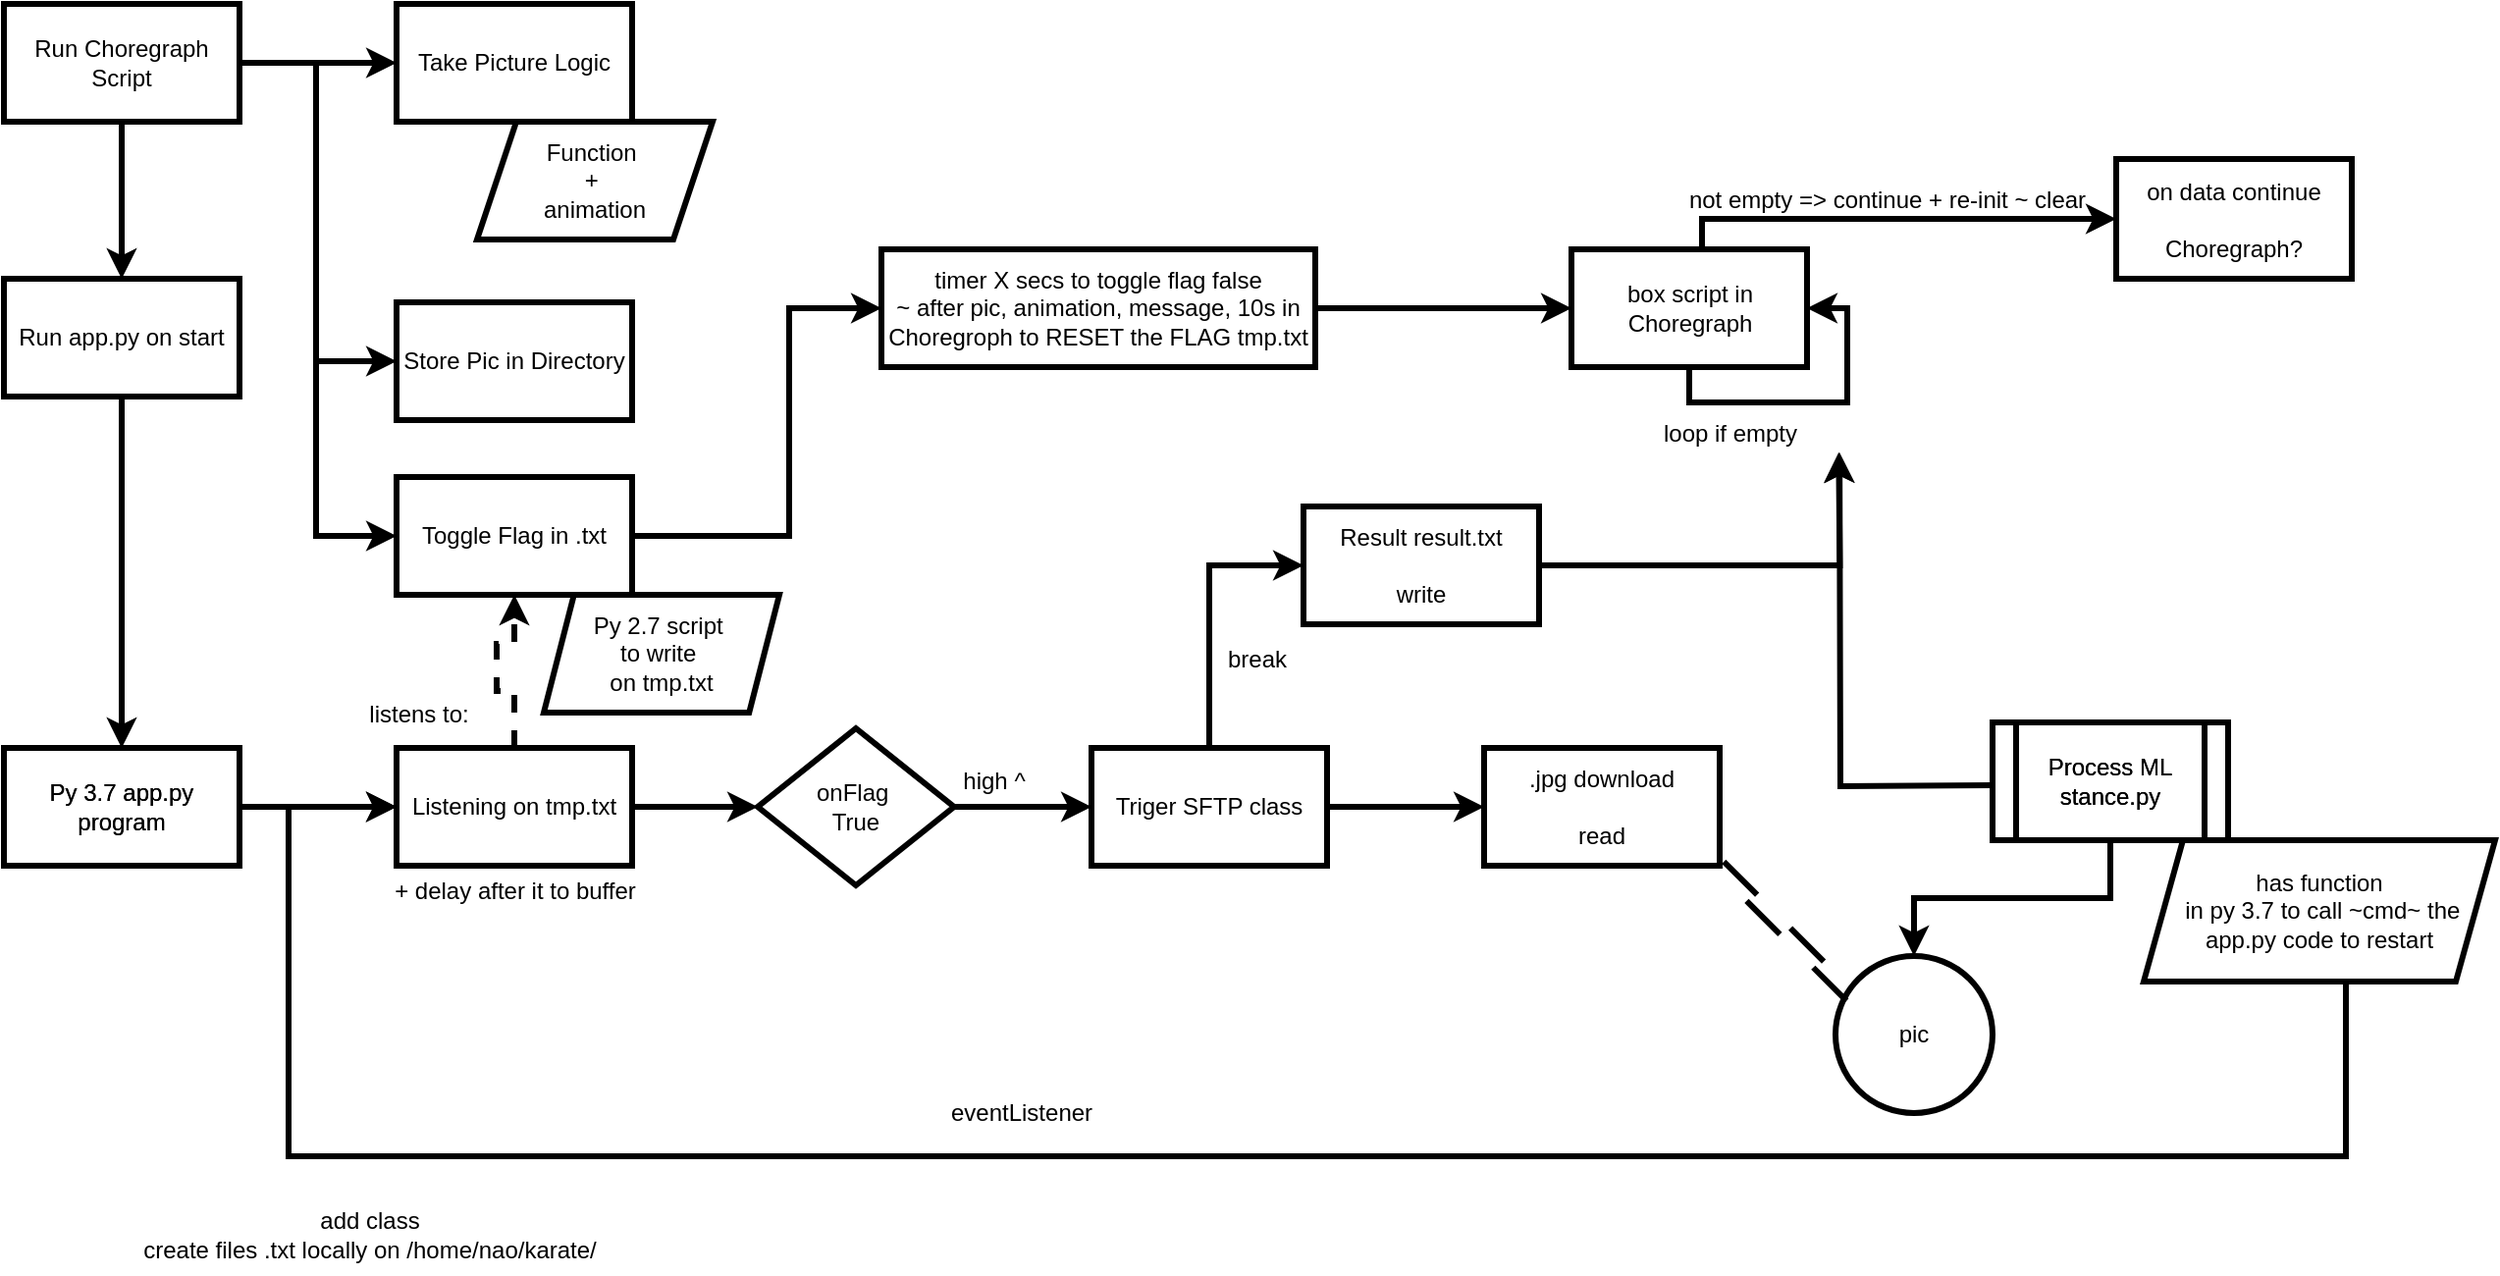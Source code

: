 <mxfile version="24.7.17">
  <diagram name="Page-1" id="V3d487uO4Mszt1bsw1da">
    <mxGraphModel dx="1744" dy="1176" grid="0" gridSize="10" guides="1" tooltips="1" connect="1" arrows="1" fold="1" page="1" pageScale="1" pageWidth="850" pageHeight="1100" math="0" shadow="0">
      <root>
        <mxCell id="0" />
        <mxCell id="1" parent="0" />
        <mxCell id="S1SqBe4loHkWmH1O_gkl-4" value="" style="edgeStyle=orthogonalEdgeStyle;rounded=0;orthogonalLoop=1;jettySize=auto;html=1;fontColor=#000000;labelBackgroundColor=none;labelBorderColor=none;shadow=0;strokeWidth=3;fillColor=none;" parent="1" source="S1SqBe4loHkWmH1O_gkl-1" target="S1SqBe4loHkWmH1O_gkl-3" edge="1">
          <mxGeometry relative="1" as="geometry" />
        </mxCell>
        <mxCell id="S1SqBe4loHkWmH1O_gkl-6" value="" style="edgeStyle=orthogonalEdgeStyle;rounded=0;orthogonalLoop=1;jettySize=auto;html=1;fontColor=#000000;labelBackgroundColor=none;labelBorderColor=none;shadow=0;strokeWidth=3;fillColor=none;" parent="1" source="S1SqBe4loHkWmH1O_gkl-1" target="S1SqBe4loHkWmH1O_gkl-5" edge="1">
          <mxGeometry relative="1" as="geometry">
            <Array as="points">
              <mxPoint x="281" y="168" />
              <mxPoint x="281" y="320" />
            </Array>
          </mxGeometry>
        </mxCell>
        <mxCell id="S1SqBe4loHkWmH1O_gkl-9" value="" style="edgeStyle=orthogonalEdgeStyle;rounded=0;orthogonalLoop=1;jettySize=auto;html=1;fontColor=#000000;labelBackgroundColor=none;labelBorderColor=none;shadow=0;strokeWidth=3;fillColor=none;" parent="1" source="S1SqBe4loHkWmH1O_gkl-1" target="S1SqBe4loHkWmH1O_gkl-8" edge="1">
          <mxGeometry relative="1" as="geometry">
            <Array as="points">
              <mxPoint x="281" y="168" />
              <mxPoint x="281" y="409" />
            </Array>
          </mxGeometry>
        </mxCell>
        <mxCell id="S1SqBe4loHkWmH1O_gkl-13" value="" style="edgeStyle=orthogonalEdgeStyle;rounded=0;orthogonalLoop=1;jettySize=auto;html=1;fontColor=#000000;labelBackgroundColor=none;labelBorderColor=none;shadow=0;strokeWidth=3;fillColor=none;" parent="1" source="S1SqBe4loHkWmH1O_gkl-1" target="S1SqBe4loHkWmH1O_gkl-12" edge="1">
          <mxGeometry relative="1" as="geometry" />
        </mxCell>
        <mxCell id="S1SqBe4loHkWmH1O_gkl-1" value="Run Choregraph Script" style="rounded=0;whiteSpace=wrap;html=1;labelBackgroundColor=none;labelBorderColor=none;shadow=0;strokeWidth=3;fillColor=none;" parent="1" vertex="1">
          <mxGeometry x="122" y="138" width="120" height="60" as="geometry" />
        </mxCell>
        <mxCell id="S1SqBe4loHkWmH1O_gkl-3" value="Take Picture Logic" style="rounded=0;whiteSpace=wrap;html=1;labelBackgroundColor=none;labelBorderColor=none;shadow=0;strokeWidth=3;fillColor=none;" parent="1" vertex="1">
          <mxGeometry x="322" y="138" width="120" height="60" as="geometry" />
        </mxCell>
        <mxCell id="S1SqBe4loHkWmH1O_gkl-5" value="Store Pic in Directory" style="rounded=0;whiteSpace=wrap;html=1;labelBackgroundColor=none;labelBorderColor=none;shadow=0;strokeWidth=3;fillColor=none;" parent="1" vertex="1">
          <mxGeometry x="322" y="290" width="120" height="60" as="geometry" />
        </mxCell>
        <mxCell id="S1SqBe4loHkWmH1O_gkl-28" value="" style="edgeStyle=orthogonalEdgeStyle;rounded=0;orthogonalLoop=1;jettySize=auto;html=1;fontColor=#000000;labelBackgroundColor=none;labelBorderColor=none;shadow=0;strokeWidth=3;fillColor=none;" parent="1" source="S1SqBe4loHkWmH1O_gkl-8" target="S1SqBe4loHkWmH1O_gkl-27" edge="1">
          <mxGeometry relative="1" as="geometry">
            <Array as="points">
              <mxPoint x="522" y="409" />
              <mxPoint x="522" y="293" />
            </Array>
          </mxGeometry>
        </mxCell>
        <mxCell id="S1SqBe4loHkWmH1O_gkl-8" value="Toggle Flag in .txt" style="rounded=0;whiteSpace=wrap;html=1;labelBackgroundColor=none;labelBorderColor=none;shadow=0;strokeWidth=3;fillColor=none;" parent="1" vertex="1">
          <mxGeometry x="322" y="379" width="120" height="60" as="geometry" />
        </mxCell>
        <mxCell id="S1SqBe4loHkWmH1O_gkl-10" value="Py 2.7 script&amp;nbsp;&lt;div&gt;to write&amp;nbsp;&lt;/div&gt;&lt;div&gt;on tmp.txt&lt;/div&gt;" style="shape=parallelogram;perimeter=parallelogramPerimeter;whiteSpace=wrap;html=1;fixedSize=1;size=15.381;labelBackgroundColor=none;labelBorderColor=none;shadow=0;strokeWidth=3;fillColor=none;" parent="1" vertex="1">
          <mxGeometry x="397" y="439" width="120" height="60" as="geometry" />
        </mxCell>
        <mxCell id="S1SqBe4loHkWmH1O_gkl-11" value="Function&amp;nbsp;&lt;div&gt;+&amp;nbsp;&lt;/div&gt;&lt;div&gt;animation&lt;/div&gt;" style="shape=parallelogram;perimeter=parallelogramPerimeter;whiteSpace=wrap;html=1;fixedSize=1;labelBackgroundColor=none;labelBorderColor=none;shadow=0;strokeWidth=3;fillColor=none;" parent="1" vertex="1">
          <mxGeometry x="363" y="198" width="120" height="60" as="geometry" />
        </mxCell>
        <mxCell id="2" style="edgeStyle=none;html=1;entryX=0.5;entryY=0;entryDx=0;entryDy=0;fontColor=#000000;labelBackgroundColor=none;labelBorderColor=none;shadow=0;strokeWidth=3;fillColor=none;" parent="1" source="S1SqBe4loHkWmH1O_gkl-12" target="S1SqBe4loHkWmH1O_gkl-14" edge="1">
          <mxGeometry relative="1" as="geometry" />
        </mxCell>
        <mxCell id="S1SqBe4loHkWmH1O_gkl-12" value="Run app.py on start" style="rounded=0;whiteSpace=wrap;html=1;labelBackgroundColor=none;labelBorderColor=none;shadow=0;strokeWidth=3;fillColor=none;" parent="1" vertex="1">
          <mxGeometry x="122" y="278" width="120" height="60" as="geometry" />
        </mxCell>
        <mxCell id="S1SqBe4loHkWmH1O_gkl-16" value="" style="edgeStyle=orthogonalEdgeStyle;rounded=0;orthogonalLoop=1;jettySize=auto;html=1;fontColor=#000000;labelBackgroundColor=none;labelBorderColor=none;shadow=0;strokeWidth=3;fillColor=none;" parent="1" source="S1SqBe4loHkWmH1O_gkl-14" target="S1SqBe4loHkWmH1O_gkl-15" edge="1">
          <mxGeometry relative="1" as="geometry" />
        </mxCell>
        <mxCell id="S1SqBe4loHkWmH1O_gkl-14" value="Py 3.7 app.py program" style="rounded=0;whiteSpace=wrap;html=1;labelBackgroundColor=none;labelBorderColor=none;shadow=0;strokeWidth=3;fillColor=none;" parent="1" vertex="1">
          <mxGeometry x="122" y="517" width="120" height="60" as="geometry" />
        </mxCell>
        <mxCell id="S1SqBe4loHkWmH1O_gkl-19" value="" style="edgeStyle=orthogonalEdgeStyle;rounded=0;orthogonalLoop=1;jettySize=auto;html=1;fontColor=#000000;labelBackgroundColor=none;labelBorderColor=none;shadow=0;strokeWidth=3;fillColor=none;" parent="1" source="S1SqBe4loHkWmH1O_gkl-15" target="S1SqBe4loHkWmH1O_gkl-18" edge="1">
          <mxGeometry relative="1" as="geometry" />
        </mxCell>
        <mxCell id="S1SqBe4loHkWmH1O_gkl-15" value="Listening on tmp.txt" style="rounded=0;whiteSpace=wrap;html=1;labelBackgroundColor=none;labelBorderColor=none;shadow=0;strokeWidth=3;fillColor=none;" parent="1" vertex="1">
          <mxGeometry x="322" y="517" width="120" height="60" as="geometry" />
        </mxCell>
        <mxCell id="S1SqBe4loHkWmH1O_gkl-17" style="edgeStyle=orthogonalEdgeStyle;rounded=0;orthogonalLoop=1;jettySize=auto;html=1;exitX=0.5;exitY=0;exitDx=0;exitDy=0;entryX=0.5;entryY=1;entryDx=0;entryDy=0;dashed=1;fontColor=#000000;labelBackgroundColor=none;labelBorderColor=none;shadow=0;strokeWidth=3;fillColor=none;" parent="1" source="S1SqBe4loHkWmH1O_gkl-15" target="S1SqBe4loHkWmH1O_gkl-8" edge="1">
          <mxGeometry relative="1" as="geometry">
            <Array as="points">
              <mxPoint x="382" y="488" />
              <mxPoint x="373" y="488" />
              <mxPoint x="373" y="464" />
              <mxPoint x="382" y="464" />
            </Array>
          </mxGeometry>
        </mxCell>
        <mxCell id="S1SqBe4loHkWmH1O_gkl-22" value="" style="edgeStyle=orthogonalEdgeStyle;rounded=0;orthogonalLoop=1;jettySize=auto;html=1;fontColor=#000000;labelBackgroundColor=none;labelBorderColor=none;shadow=0;strokeWidth=3;fillColor=none;" parent="1" source="S1SqBe4loHkWmH1O_gkl-18" target="S1SqBe4loHkWmH1O_gkl-21" edge="1">
          <mxGeometry relative="1" as="geometry" />
        </mxCell>
        <mxCell id="S1SqBe4loHkWmH1O_gkl-18" value="onFlag&amp;nbsp;&lt;div&gt;True&lt;/div&gt;" style="rhombus;whiteSpace=wrap;html=1;rounded=0;labelBackgroundColor=none;labelBorderColor=none;shadow=0;strokeWidth=3;fillColor=none;" parent="1" vertex="1">
          <mxGeometry x="506" y="507" width="100" height="80" as="geometry" />
        </mxCell>
        <mxCell id="S1SqBe4loHkWmH1O_gkl-20" value="listens to:" style="text;html=1;align=center;verticalAlign=middle;resizable=0;points=[];autosize=1;labelBackgroundColor=none;labelBorderColor=none;shadow=0;strokeWidth=3;fillColor=none;" parent="1" vertex="1">
          <mxGeometry x="298" y="487" width="69" height="26" as="geometry" />
        </mxCell>
        <mxCell id="S1SqBe4loHkWmH1O_gkl-25" value="" style="edgeStyle=orthogonalEdgeStyle;rounded=0;orthogonalLoop=1;jettySize=auto;html=1;entryX=0;entryY=0.5;entryDx=0;entryDy=0;fontColor=#000000;labelBackgroundColor=none;labelBorderColor=none;shadow=0;strokeWidth=3;fillColor=none;" parent="1" source="S1SqBe4loHkWmH1O_gkl-21" target="S1SqBe4loHkWmH1O_gkl-24" edge="1">
          <mxGeometry relative="1" as="geometry" />
        </mxCell>
        <mxCell id="S1SqBe4loHkWmH1O_gkl-42" value="" style="edgeStyle=orthogonalEdgeStyle;rounded=0;orthogonalLoop=1;jettySize=auto;html=1;fontColor=#000000;labelBackgroundColor=none;labelBorderColor=none;shadow=0;strokeWidth=3;fillColor=none;" parent="1" source="S1SqBe4loHkWmH1O_gkl-21" target="S1SqBe4loHkWmH1O_gkl-41" edge="1">
          <mxGeometry relative="1" as="geometry" />
        </mxCell>
        <mxCell id="S1SqBe4loHkWmH1O_gkl-21" value="Triger SFTP class" style="whiteSpace=wrap;html=1;rounded=0;labelBackgroundColor=none;labelBorderColor=none;shadow=0;strokeWidth=3;fillColor=none;" parent="1" vertex="1">
          <mxGeometry x="676" y="517" width="120" height="60" as="geometry" />
        </mxCell>
        <mxCell id="S1SqBe4loHkWmH1O_gkl-23" value="high ^" style="text;html=1;align=center;verticalAlign=middle;resizable=0;points=[];autosize=1;labelBackgroundColor=none;labelBorderColor=none;shadow=0;strokeWidth=3;fillColor=none;" parent="1" vertex="1">
          <mxGeometry x="601" y="521" width="50" height="26" as="geometry" />
        </mxCell>
        <mxCell id="S1SqBe4loHkWmH1O_gkl-48" style="edgeStyle=orthogonalEdgeStyle;rounded=0;orthogonalLoop=1;jettySize=auto;html=1;fontColor=#000000;labelBackgroundColor=none;labelBorderColor=none;shadow=0;strokeWidth=3;fillColor=none;" parent="1" source="S1SqBe4loHkWmH1O_gkl-24" edge="1">
          <mxGeometry relative="1" as="geometry">
            <mxPoint x="1056.667" y="366.381" as="targetPoint" />
          </mxGeometry>
        </mxCell>
        <mxCell id="S1SqBe4loHkWmH1O_gkl-24" value="Result result.txt&lt;div&gt;&lt;br&gt;&lt;/div&gt;&lt;div&gt;write&lt;/div&gt;" style="whiteSpace=wrap;html=1;rounded=0;labelBackgroundColor=none;labelBorderColor=none;shadow=0;strokeWidth=3;fillColor=none;" parent="1" vertex="1">
          <mxGeometry x="784" y="394" width="120" height="60" as="geometry" />
        </mxCell>
        <mxCell id="S1SqBe4loHkWmH1O_gkl-26" value="break" style="text;html=1;align=center;verticalAlign=middle;resizable=0;points=[];autosize=1;labelBackgroundColor=none;labelBorderColor=none;shadow=0;strokeWidth=3;fillColor=none;" parent="1" vertex="1">
          <mxGeometry x="736" y="459" width="48" height="26" as="geometry" />
        </mxCell>
        <mxCell id="S1SqBe4loHkWmH1O_gkl-33" value="" style="edgeStyle=orthogonalEdgeStyle;rounded=0;orthogonalLoop=1;jettySize=auto;html=1;fontColor=#000000;labelBackgroundColor=none;labelBorderColor=none;shadow=0;strokeWidth=3;fillColor=none;" parent="1" source="S1SqBe4loHkWmH1O_gkl-27" target="S1SqBe4loHkWmH1O_gkl-32" edge="1">
          <mxGeometry relative="1" as="geometry" />
        </mxCell>
        <mxCell id="S1SqBe4loHkWmH1O_gkl-27" value="timer X secs to toggle flag false&lt;div&gt;~ after pic, animation, message, 10s in Choregroph to RESET the FLAG tmp.txt&lt;/div&gt;" style="rounded=0;whiteSpace=wrap;html=1;labelBackgroundColor=none;labelBorderColor=none;shadow=0;strokeWidth=3;fillColor=none;" parent="1" vertex="1">
          <mxGeometry x="569" y="263" width="221" height="60" as="geometry" />
        </mxCell>
        <mxCell id="S1SqBe4loHkWmH1O_gkl-37" value="" style="edgeStyle=orthogonalEdgeStyle;rounded=0;orthogonalLoop=1;jettySize=auto;html=1;entryX=0;entryY=0.5;entryDx=0;entryDy=0;fontColor=#000000;labelBackgroundColor=none;labelBorderColor=none;shadow=0;strokeWidth=3;fillColor=none;" parent="1" source="S1SqBe4loHkWmH1O_gkl-32" target="S1SqBe4loHkWmH1O_gkl-36" edge="1">
          <mxGeometry relative="1" as="geometry">
            <Array as="points">
              <mxPoint x="987" y="248" />
            </Array>
          </mxGeometry>
        </mxCell>
        <mxCell id="S1SqBe4loHkWmH1O_gkl-32" value="box script in Choregraph" style="whiteSpace=wrap;html=1;rounded=0;labelBackgroundColor=none;labelBorderColor=none;shadow=0;strokeWidth=3;fillColor=none;" parent="1" vertex="1">
          <mxGeometry x="920.5" y="263" width="120" height="60" as="geometry" />
        </mxCell>
        <mxCell id="S1SqBe4loHkWmH1O_gkl-34" style="edgeStyle=orthogonalEdgeStyle;rounded=0;orthogonalLoop=1;jettySize=auto;html=1;entryX=1;entryY=0.5;entryDx=0;entryDy=0;fontColor=#000000;labelBackgroundColor=none;labelBorderColor=none;shadow=0;strokeWidth=3;fillColor=none;" parent="1" source="S1SqBe4loHkWmH1O_gkl-32" target="S1SqBe4loHkWmH1O_gkl-32" edge="1">
          <mxGeometry relative="1" as="geometry">
            <Array as="points">
              <mxPoint x="981" y="341" />
              <mxPoint x="1061" y="341" />
              <mxPoint x="1061" y="293" />
            </Array>
          </mxGeometry>
        </mxCell>
        <mxCell id="S1SqBe4loHkWmH1O_gkl-35" value="loop if empty" style="text;html=1;align=center;verticalAlign=middle;resizable=0;points=[];autosize=1;labelBackgroundColor=none;labelBorderColor=none;shadow=0;strokeWidth=3;fillColor=none;" parent="1" vertex="1">
          <mxGeometry x="958" y="344" width="86" height="26" as="geometry" />
        </mxCell>
        <mxCell id="S1SqBe4loHkWmH1O_gkl-36" value="on data continue&lt;div&gt;&lt;br&gt;&lt;/div&gt;&lt;div&gt;Choregraph?&lt;/div&gt;" style="whiteSpace=wrap;html=1;rounded=0;labelBackgroundColor=none;labelBorderColor=none;shadow=0;strokeWidth=3;fillColor=none;" parent="1" vertex="1">
          <mxGeometry x="1198" y="217" width="120" height="61" as="geometry" />
        </mxCell>
        <mxCell id="S1SqBe4loHkWmH1O_gkl-38" value="not empty =&amp;gt; continue + re-init ~ clear" style="text;html=1;align=center;verticalAlign=middle;resizable=0;points=[];autosize=1;labelBackgroundColor=none;labelBorderColor=none;shadow=0;strokeWidth=3;fillColor=none;" parent="1" vertex="1">
          <mxGeometry x="971" y="225" width="220" height="26" as="geometry" />
        </mxCell>
        <mxCell id="S1SqBe4loHkWmH1O_gkl-40" value="+ delay after it to buffer" style="text;html=1;align=center;verticalAlign=middle;resizable=0;points=[];autosize=1;labelBackgroundColor=none;labelBorderColor=none;shadow=0;strokeWidth=3;fillColor=none;" parent="1" vertex="1">
          <mxGeometry x="311.5" y="577" width="141" height="26" as="geometry" />
        </mxCell>
        <mxCell id="S1SqBe4loHkWmH1O_gkl-41" value=".jpg download&lt;div&gt;&lt;br&gt;&lt;/div&gt;&lt;div&gt;read&lt;/div&gt;" style="whiteSpace=wrap;html=1;rounded=0;labelBackgroundColor=none;labelBorderColor=none;shadow=0;strokeWidth=3;fillColor=none;" parent="1" vertex="1">
          <mxGeometry x="876" y="517" width="120" height="60" as="geometry" />
        </mxCell>
        <mxCell id="S1SqBe4loHkWmH1O_gkl-46" value="" style="edgeStyle=orthogonalEdgeStyle;rounded=0;orthogonalLoop=1;jettySize=auto;html=1;fontColor=#000000;labelBackgroundColor=none;labelBorderColor=none;shadow=0;strokeWidth=3;fillColor=none;" parent="1" source="S1SqBe4loHkWmH1O_gkl-43" target="S1SqBe4loHkWmH1O_gkl-45" edge="1">
          <mxGeometry relative="1" as="geometry" />
        </mxCell>
        <mxCell id="S1SqBe4loHkWmH1O_gkl-49" style="edgeStyle=orthogonalEdgeStyle;rounded=0;orthogonalLoop=1;jettySize=auto;html=1;fontColor=#000000;labelBackgroundColor=none;labelBorderColor=none;shadow=0;strokeWidth=3;fillColor=none;" parent="1" edge="1">
          <mxGeometry relative="1" as="geometry">
            <mxPoint x="1057.048" y="366.476" as="targetPoint" />
            <mxPoint x="1135" y="536" as="sourcePoint" />
          </mxGeometry>
        </mxCell>
        <mxCell id="S1SqBe4loHkWmH1O_gkl-43" value="Process ML stance.py" style="shape=process;whiteSpace=wrap;html=1;backgroundOutline=1;labelBackgroundColor=none;labelBorderColor=none;shadow=0;strokeWidth=3;fillColor=none;" parent="1" vertex="1">
          <mxGeometry x="1135" y="504" width="120" height="60" as="geometry" />
        </mxCell>
        <mxCell id="S1SqBe4loHkWmH1O_gkl-51" style="edgeStyle=orthogonalEdgeStyle;rounded=0;orthogonalLoop=1;jettySize=auto;html=1;entryX=0;entryY=0.5;entryDx=0;entryDy=0;fontColor=#000000;labelBackgroundColor=none;labelBorderColor=none;shadow=0;strokeWidth=3;fillColor=none;" parent="1" source="S1SqBe4loHkWmH1O_gkl-44" target="S1SqBe4loHkWmH1O_gkl-15" edge="1">
          <mxGeometry relative="1" as="geometry">
            <Array as="points">
              <mxPoint x="1315" y="725" />
              <mxPoint x="267" y="725" />
              <mxPoint x="267" y="547" />
            </Array>
          </mxGeometry>
        </mxCell>
        <mxCell id="S1SqBe4loHkWmH1O_gkl-44" value="has function&lt;div&gt;&amp;nbsp;in py 3.7 to call ~cmd~ the app.py code to restart&lt;/div&gt;" style="shape=parallelogram;perimeter=parallelogramPerimeter;whiteSpace=wrap;html=1;fixedSize=1;labelBackgroundColor=none;labelBorderColor=none;shadow=0;strokeWidth=3;fillColor=none;" parent="1" vertex="1">
          <mxGeometry x="1212" y="564" width="179" height="72" as="geometry" />
        </mxCell>
        <mxCell id="S1SqBe4loHkWmH1O_gkl-45" value="pic" style="ellipse;whiteSpace=wrap;html=1;labelBackgroundColor=none;labelBorderColor=none;shadow=0;strokeWidth=3;fillColor=none;" parent="1" vertex="1">
          <mxGeometry x="1055" y="623" width="80" height="80" as="geometry" />
        </mxCell>
        <mxCell id="S1SqBe4loHkWmH1O_gkl-47" style="rounded=0;orthogonalLoop=1;jettySize=auto;html=1;exitX=1;exitY=1;exitDx=0;exitDy=0;entryX=0.097;entryY=0.259;entryDx=0;entryDy=0;entryPerimeter=0;dashed=1;dashPattern=8 8;shape=link;fontColor=#000000;labelBackgroundColor=none;labelBorderColor=none;shadow=0;strokeWidth=3;fillColor=none;" parent="1" source="S1SqBe4loHkWmH1O_gkl-41" target="S1SqBe4loHkWmH1O_gkl-45" edge="1">
          <mxGeometry relative="1" as="geometry" />
        </mxCell>
        <mxCell id="S1SqBe4loHkWmH1O_gkl-50" value="add class&lt;div&gt;create files .txt locally on /home/nao/karate/&lt;/div&gt;" style="text;html=1;align=center;verticalAlign=middle;resizable=0;points=[];autosize=1;labelBackgroundColor=none;labelBorderColor=none;shadow=0;strokeWidth=3;fillColor=none;" parent="1" vertex="1">
          <mxGeometry x="183" y="744" width="249" height="41" as="geometry" />
        </mxCell>
        <mxCell id="S1SqBe4loHkWmH1O_gkl-52" value="eventListener" style="text;html=1;align=center;verticalAlign=middle;resizable=0;points=[];autosize=1;labelBackgroundColor=none;labelBorderColor=none;shadow=0;strokeWidth=3;fillColor=none;" parent="1" vertex="1">
          <mxGeometry x="595" y="690" width="90" height="26" as="geometry" />
        </mxCell>
        <mxCell id="3" value="Py 3.7 app.py program" style="rounded=0;whiteSpace=wrap;html=1;labelBackgroundColor=none;labelBorderColor=none;shadow=0;strokeWidth=3;fillColor=none;" parent="1" vertex="1">
          <mxGeometry x="122" y="517" width="120" height="60" as="geometry" />
        </mxCell>
        <mxCell id="4" value="Process ML stance.py" style="shape=process;whiteSpace=wrap;html=1;backgroundOutline=1;labelBackgroundColor=none;labelBorderColor=none;shadow=0;strokeWidth=3;fillColor=none;" parent="1" vertex="1">
          <mxGeometry x="1135" y="504" width="120" height="60" as="geometry" />
        </mxCell>
      </root>
    </mxGraphModel>
  </diagram>
</mxfile>
